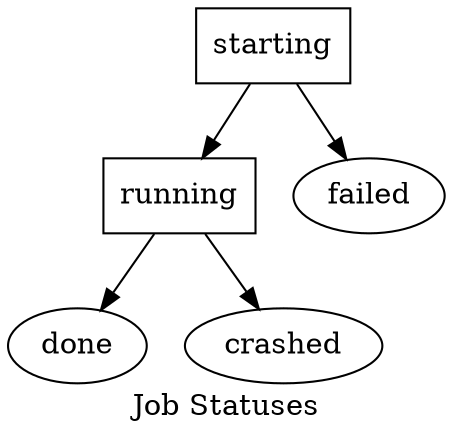 // generate with `dot -Tsvg job_statuses.dot -o statuses.svg` (also supports pdf, png, etc)
digraph G {
  starting [shape=box];
  running [shape=box];

  starting -> failed;
  starting -> running -> done;
  running -> crashed;

  label = "Job Statuses";
}
